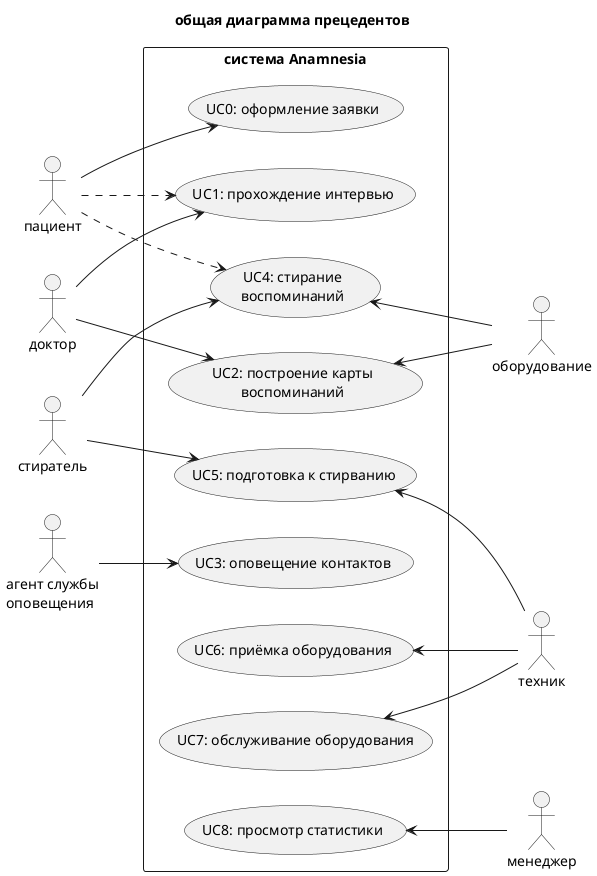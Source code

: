 @startuml
'top to bottom direction
left to right direction

title общая диаграмма прецедентов

actor пациент
actor доктор
actor стиратель
actor техник
actor "агент службы\nоповещения" as оповещатель
actor оборудование
actor менеджер

rectangle "система Anamnesia"{
    usecase "UC0: оформление заявки" as UC0
    usecase "UC1: прохождение интервью" as UC1
    usecase "UC2: построение карты\nвоспоминаний" as UC2
    usecase "UC3: оповещение контактов" as UC3
    usecase "UC4: стирание\nвоспоминаний" as UC4
    usecase "UC5: подготовка к стирванию" as UC5
    usecase "UC6: приёмка оборудования" as UC6
    usecase "UC7: обслуживание оборудования" as UC7
    usecase "UC8: просмотр статистики" as UC8
}

пациент --> UC0
пациент ..> UC1
доктор --> UC1
доктор --> UC2
стиратель --> UC4
пациент ..> UC4
оповещатель --> UC3

UC2 <-- оборудование
UC4 <-- оборудование

стиратель --> UC5

UC5 <-- техник
UC6 <-- техник
UC7 <-- техник

UC8 <-- менеджер

@enduml